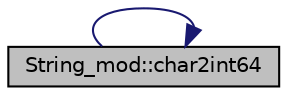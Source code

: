 digraph "String_mod::char2int64"
{
 // LATEX_PDF_SIZE
  edge [fontname="Helvetica",fontsize="10",labelfontname="Helvetica",labelfontsize="10"];
  node [fontname="Helvetica",fontsize="10",shape=record];
  rankdir="LR";
  Node1 [label="String_mod::char2int64",height=0.2,width=0.4,color="black", fillcolor="grey75", style="filled", fontcolor="black",tooltip="Convert an input assumed-size character vector to 64-bit integer."];
  Node1 -> Node1 [color="midnightblue",fontsize="10",style="solid",fontname="Helvetica"];
}
